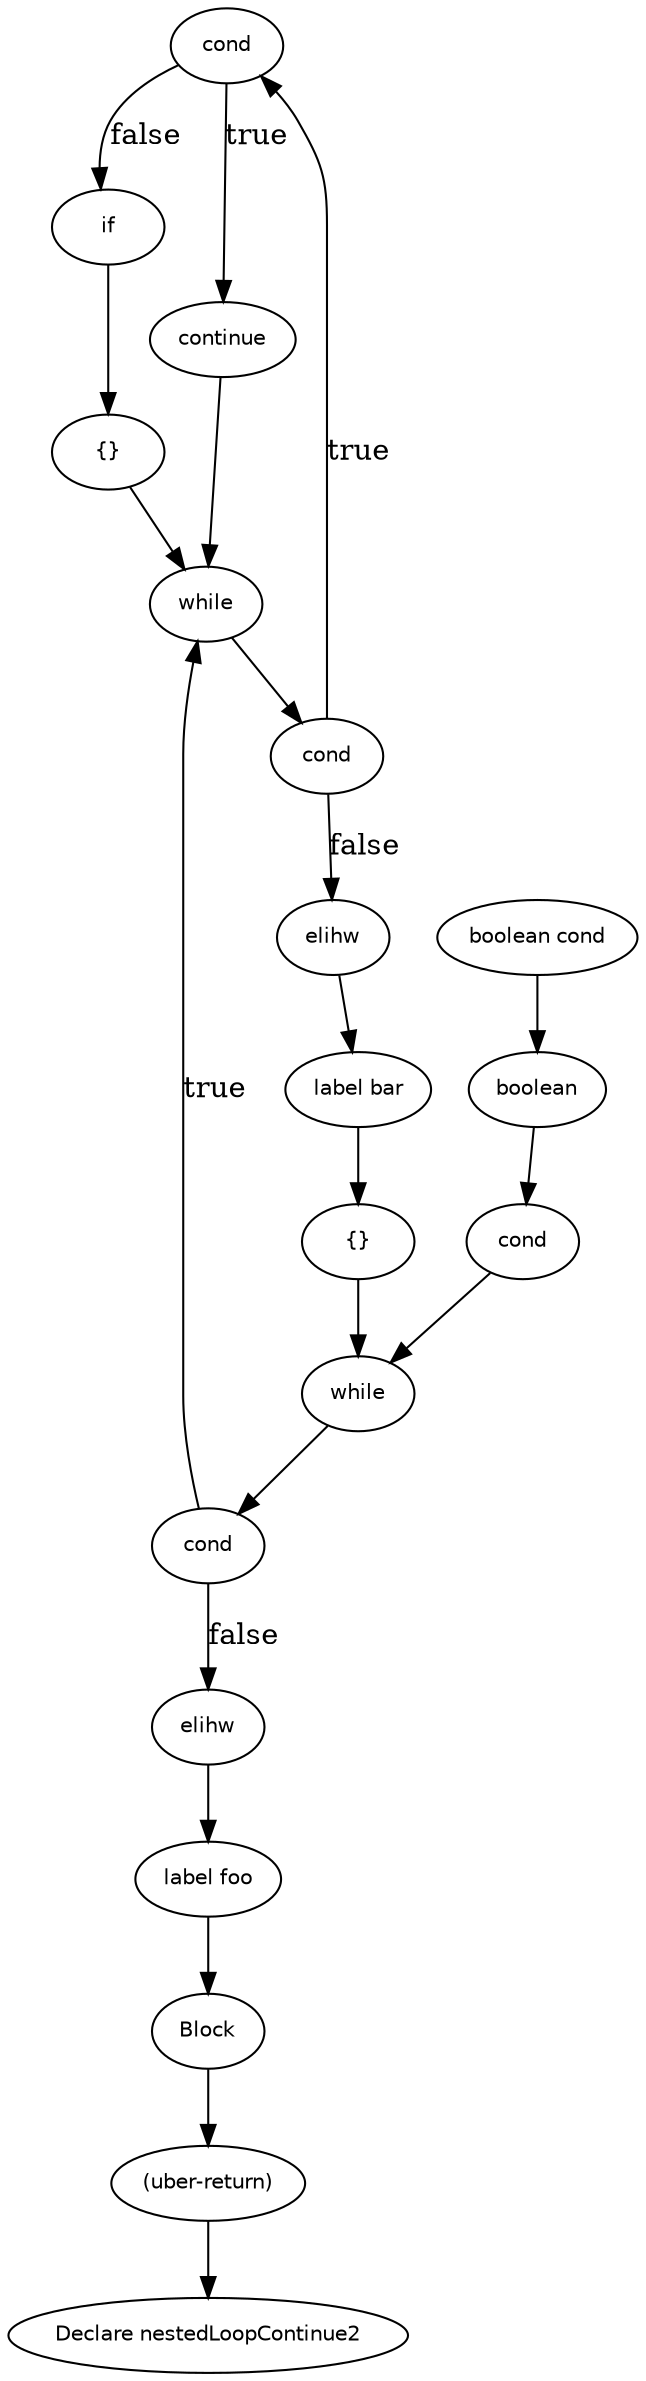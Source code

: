digraph nestedLoopContinue2 {
  19 [
    label = cond,
    fontname = Helvetica,
    fontsize = 10
  ];
  18 [
    label = if,
    fontname = Helvetica,
    fontsize = 10
  ];
  17 [
    label = "{}",
    fontname = Helvetica,
    fontsize = 10
  ];
  16 [
    label = cond,
    fontname = Helvetica,
    fontsize = 10
  ];
  15 [
    label = elihw,
    fontname = Helvetica,
    fontsize = 10
  ];
  14 [
    label = while,
    fontname = Helvetica,
    fontsize = 10
  ];
  12 [
    label = "label bar",
    fontname = Helvetica,
    fontsize = 10
  ];
  11 [
    label = "{}",
    fontname = Helvetica,
    fontsize = 10
  ];
  10 [
    label = cond,
    fontname = Helvetica,
    fontsize = 10
  ];
  9 [
    label = elihw,
    fontname = Helvetica,
    fontsize = 10
  ];
  8 [
    label = while,
    fontname = Helvetica,
    fontsize = 10
  ];
  6 [
    label = "label foo",
    fontname = Helvetica,
    fontsize = 10
  ];
  5 [
    label = cond,
    fontname = Helvetica,
    fontsize = 10
  ];
  4 [
    label = boolean,
    fontname = Helvetica,
    fontsize = 10
  ];
  3 [
    label = "boolean cond",
    fontname = Helvetica,
    fontsize = 10
  ];
  2 [
    label = "(uber-return)",
    fontname = Helvetica,
    fontsize = 10
  ];
  22 [
    label = Block,
    fontname = Helvetica,
    fontsize = 10
  ];
  0 [
    label = "Declare nestedLoopContinue2",
    fontname = Helvetica,
    fontsize = 10
  ];
  20 [
    label = continue,
    fontname = Helvetica,
    fontsize = 10
  ];
  3 -> 4 [
    label = ""
  ];
  10 -> 9 [
    label = false
  ];
  14 -> 16 [
    label = ""
  ];
  11 -> 8 [
    label = ""
  ];
  10 -> 14 [
    label = true
  ];
  12 -> 11 [
    label = ""
  ];
  8 -> 10 [
    label = ""
  ];
  15 -> 12 [
    label = ""
  ];
  22 -> 2 [
    label = ""
  ];
  6 -> 22 [
    label = ""
  ];
  18 -> 17 [
    label = ""
  ];
  9 -> 6 [
    label = ""
  ];
  19 -> 18 [
    label = false
  ];
  16 -> 19 [
    label = true
  ];
  5 -> 8 [
    label = ""
  ];
  16 -> 15 [
    label = false
  ];
  2 -> 0 [
    label = ""
  ];
  19 -> 20 [
    label = true
  ];
  4 -> 5 [
    label = ""
  ];
  17 -> 14 [
    label = ""
  ];
  20 -> 14 [
    label = ""
  ];
}
